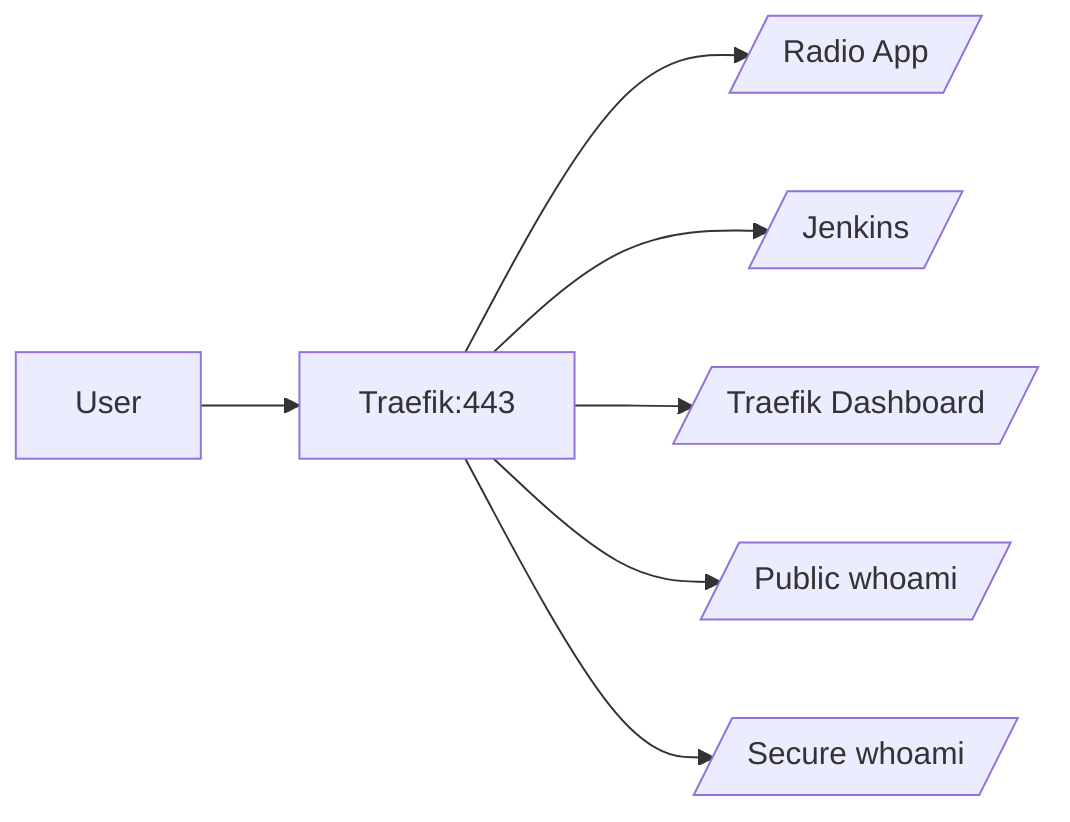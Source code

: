 graph LR
    A[User] --> B[Traefik:443]
    B --> C[/Radio App/]
    B --> D[/Jenkins/]
    B --> E[/Traefik Dashboard/]
    B --> F[/Public whoami/]
    B --> G[/Secure whoami/]